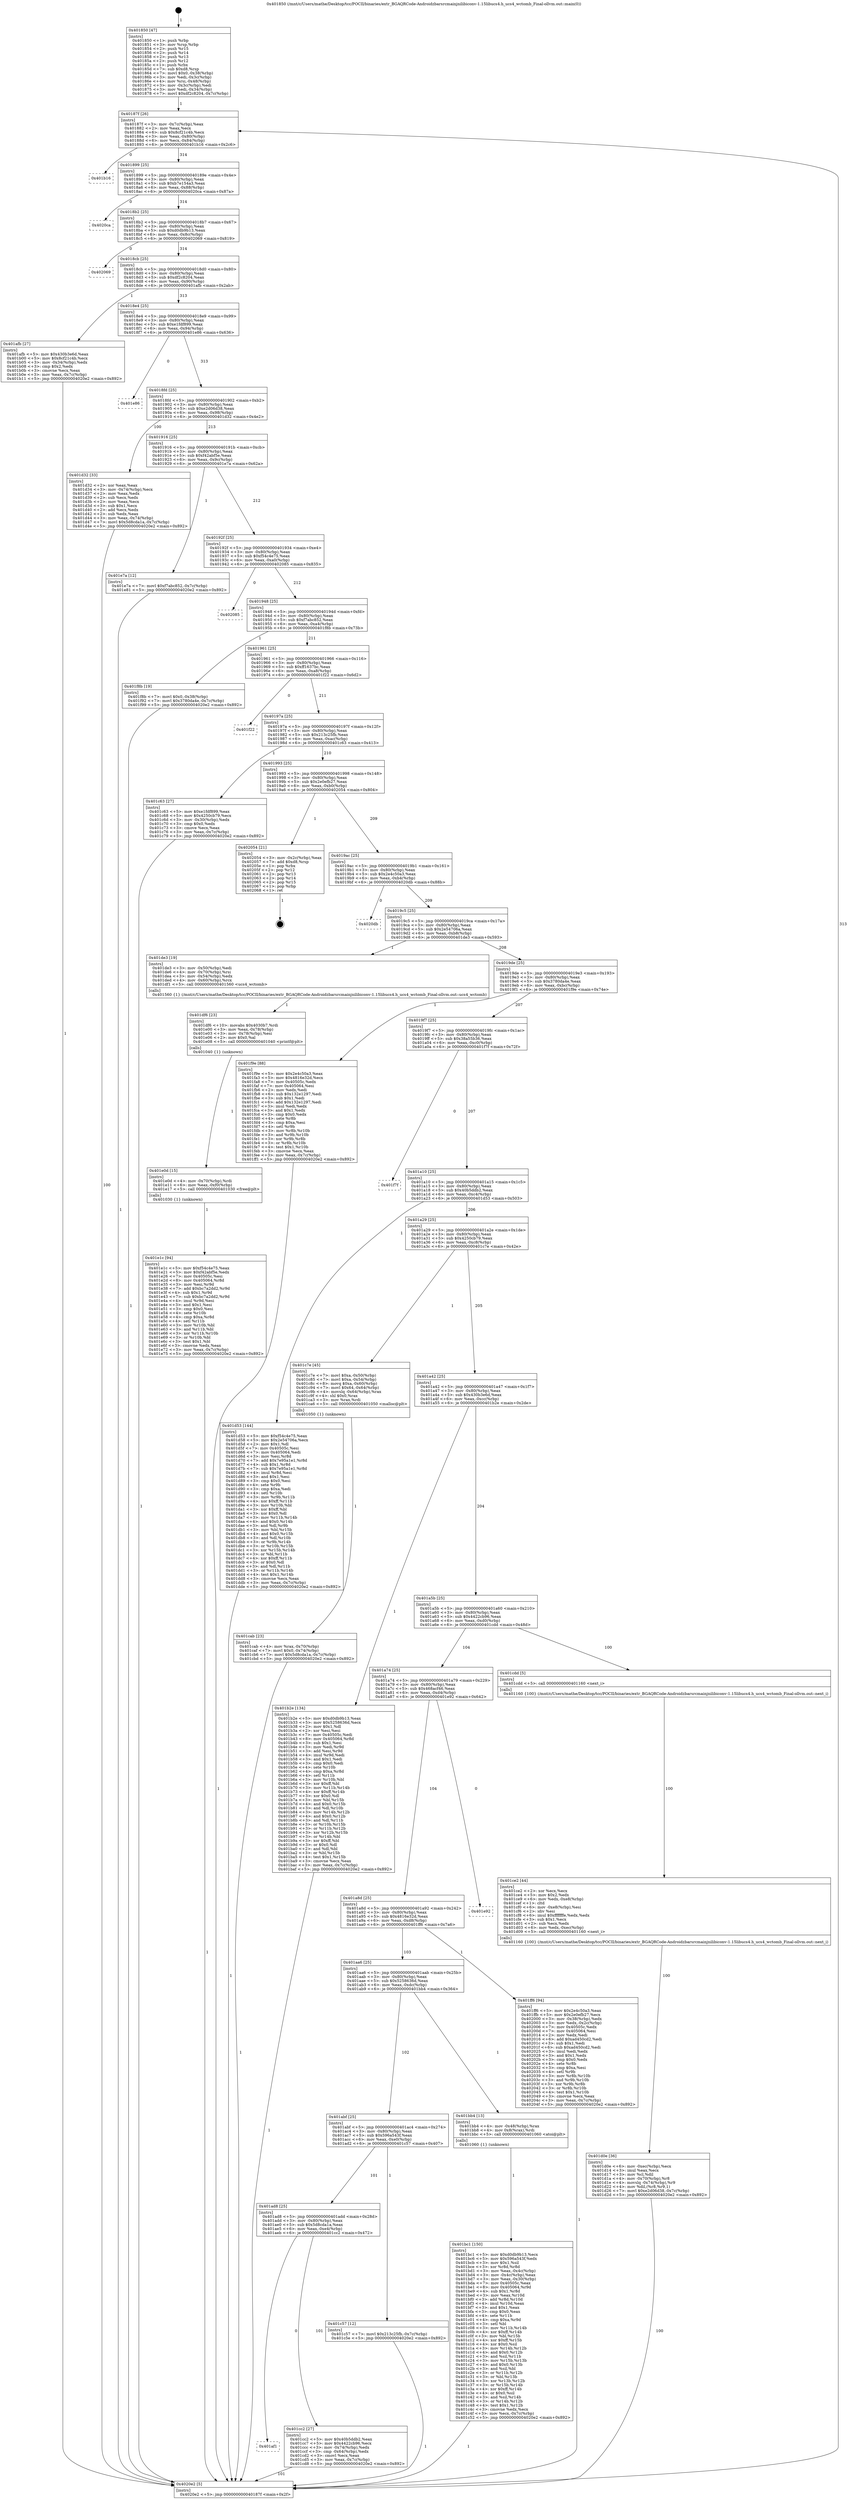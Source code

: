 digraph "0x401850" {
  label = "0x401850 (/mnt/c/Users/mathe/Desktop/tcc/POCII/binaries/extr_BGAQRCode-Androidzbarsrcmainjnilibiconv-1.15libucs4.h_ucs4_wctomb_Final-ollvm.out::main(0))"
  labelloc = "t"
  node[shape=record]

  Entry [label="",width=0.3,height=0.3,shape=circle,fillcolor=black,style=filled]
  "0x40187f" [label="{
     0x40187f [26]\l
     | [instrs]\l
     &nbsp;&nbsp;0x40187f \<+3\>: mov -0x7c(%rbp),%eax\l
     &nbsp;&nbsp;0x401882 \<+2\>: mov %eax,%ecx\l
     &nbsp;&nbsp;0x401884 \<+6\>: sub $0x8cf21c4b,%ecx\l
     &nbsp;&nbsp;0x40188a \<+3\>: mov %eax,-0x80(%rbp)\l
     &nbsp;&nbsp;0x40188d \<+6\>: mov %ecx,-0x84(%rbp)\l
     &nbsp;&nbsp;0x401893 \<+6\>: je 0000000000401b16 \<main+0x2c6\>\l
  }"]
  "0x401b16" [label="{
     0x401b16\l
  }", style=dashed]
  "0x401899" [label="{
     0x401899 [25]\l
     | [instrs]\l
     &nbsp;&nbsp;0x401899 \<+5\>: jmp 000000000040189e \<main+0x4e\>\l
     &nbsp;&nbsp;0x40189e \<+3\>: mov -0x80(%rbp),%eax\l
     &nbsp;&nbsp;0x4018a1 \<+5\>: sub $0xb7e154a3,%eax\l
     &nbsp;&nbsp;0x4018a6 \<+6\>: mov %eax,-0x88(%rbp)\l
     &nbsp;&nbsp;0x4018ac \<+6\>: je 00000000004020ca \<main+0x87a\>\l
  }"]
  Exit [label="",width=0.3,height=0.3,shape=circle,fillcolor=black,style=filled,peripheries=2]
  "0x4020ca" [label="{
     0x4020ca\l
  }", style=dashed]
  "0x4018b2" [label="{
     0x4018b2 [25]\l
     | [instrs]\l
     &nbsp;&nbsp;0x4018b2 \<+5\>: jmp 00000000004018b7 \<main+0x67\>\l
     &nbsp;&nbsp;0x4018b7 \<+3\>: mov -0x80(%rbp),%eax\l
     &nbsp;&nbsp;0x4018ba \<+5\>: sub $0xd0db9b13,%eax\l
     &nbsp;&nbsp;0x4018bf \<+6\>: mov %eax,-0x8c(%rbp)\l
     &nbsp;&nbsp;0x4018c5 \<+6\>: je 0000000000402069 \<main+0x819\>\l
  }"]
  "0x401e1c" [label="{
     0x401e1c [94]\l
     | [instrs]\l
     &nbsp;&nbsp;0x401e1c \<+5\>: mov $0xf54c4e75,%eax\l
     &nbsp;&nbsp;0x401e21 \<+5\>: mov $0xf42abf5e,%edx\l
     &nbsp;&nbsp;0x401e26 \<+7\>: mov 0x40505c,%esi\l
     &nbsp;&nbsp;0x401e2d \<+8\>: mov 0x405064,%r8d\l
     &nbsp;&nbsp;0x401e35 \<+3\>: mov %esi,%r9d\l
     &nbsp;&nbsp;0x401e38 \<+7\>: add $0xbc7a2dd2,%r9d\l
     &nbsp;&nbsp;0x401e3f \<+4\>: sub $0x1,%r9d\l
     &nbsp;&nbsp;0x401e43 \<+7\>: sub $0xbc7a2dd2,%r9d\l
     &nbsp;&nbsp;0x401e4a \<+4\>: imul %r9d,%esi\l
     &nbsp;&nbsp;0x401e4e \<+3\>: and $0x1,%esi\l
     &nbsp;&nbsp;0x401e51 \<+3\>: cmp $0x0,%esi\l
     &nbsp;&nbsp;0x401e54 \<+4\>: sete %r10b\l
     &nbsp;&nbsp;0x401e58 \<+4\>: cmp $0xa,%r8d\l
     &nbsp;&nbsp;0x401e5c \<+4\>: setl %r11b\l
     &nbsp;&nbsp;0x401e60 \<+3\>: mov %r10b,%bl\l
     &nbsp;&nbsp;0x401e63 \<+3\>: and %r11b,%bl\l
     &nbsp;&nbsp;0x401e66 \<+3\>: xor %r11b,%r10b\l
     &nbsp;&nbsp;0x401e69 \<+3\>: or %r10b,%bl\l
     &nbsp;&nbsp;0x401e6c \<+3\>: test $0x1,%bl\l
     &nbsp;&nbsp;0x401e6f \<+3\>: cmovne %edx,%eax\l
     &nbsp;&nbsp;0x401e72 \<+3\>: mov %eax,-0x7c(%rbp)\l
     &nbsp;&nbsp;0x401e75 \<+5\>: jmp 00000000004020e2 \<main+0x892\>\l
  }"]
  "0x402069" [label="{
     0x402069\l
  }", style=dashed]
  "0x4018cb" [label="{
     0x4018cb [25]\l
     | [instrs]\l
     &nbsp;&nbsp;0x4018cb \<+5\>: jmp 00000000004018d0 \<main+0x80\>\l
     &nbsp;&nbsp;0x4018d0 \<+3\>: mov -0x80(%rbp),%eax\l
     &nbsp;&nbsp;0x4018d3 \<+5\>: sub $0xdf2c8204,%eax\l
     &nbsp;&nbsp;0x4018d8 \<+6\>: mov %eax,-0x90(%rbp)\l
     &nbsp;&nbsp;0x4018de \<+6\>: je 0000000000401afb \<main+0x2ab\>\l
  }"]
  "0x401e0d" [label="{
     0x401e0d [15]\l
     | [instrs]\l
     &nbsp;&nbsp;0x401e0d \<+4\>: mov -0x70(%rbp),%rdi\l
     &nbsp;&nbsp;0x401e11 \<+6\>: mov %eax,-0xf0(%rbp)\l
     &nbsp;&nbsp;0x401e17 \<+5\>: call 0000000000401030 \<free@plt\>\l
     | [calls]\l
     &nbsp;&nbsp;0x401030 \{1\} (unknown)\l
  }"]
  "0x401afb" [label="{
     0x401afb [27]\l
     | [instrs]\l
     &nbsp;&nbsp;0x401afb \<+5\>: mov $0x430b3e6d,%eax\l
     &nbsp;&nbsp;0x401b00 \<+5\>: mov $0x8cf21c4b,%ecx\l
     &nbsp;&nbsp;0x401b05 \<+3\>: mov -0x34(%rbp),%edx\l
     &nbsp;&nbsp;0x401b08 \<+3\>: cmp $0x2,%edx\l
     &nbsp;&nbsp;0x401b0b \<+3\>: cmovne %ecx,%eax\l
     &nbsp;&nbsp;0x401b0e \<+3\>: mov %eax,-0x7c(%rbp)\l
     &nbsp;&nbsp;0x401b11 \<+5\>: jmp 00000000004020e2 \<main+0x892\>\l
  }"]
  "0x4018e4" [label="{
     0x4018e4 [25]\l
     | [instrs]\l
     &nbsp;&nbsp;0x4018e4 \<+5\>: jmp 00000000004018e9 \<main+0x99\>\l
     &nbsp;&nbsp;0x4018e9 \<+3\>: mov -0x80(%rbp),%eax\l
     &nbsp;&nbsp;0x4018ec \<+5\>: sub $0xe1fdf899,%eax\l
     &nbsp;&nbsp;0x4018f1 \<+6\>: mov %eax,-0x94(%rbp)\l
     &nbsp;&nbsp;0x4018f7 \<+6\>: je 0000000000401e86 \<main+0x636\>\l
  }"]
  "0x4020e2" [label="{
     0x4020e2 [5]\l
     | [instrs]\l
     &nbsp;&nbsp;0x4020e2 \<+5\>: jmp 000000000040187f \<main+0x2f\>\l
  }"]
  "0x401850" [label="{
     0x401850 [47]\l
     | [instrs]\l
     &nbsp;&nbsp;0x401850 \<+1\>: push %rbp\l
     &nbsp;&nbsp;0x401851 \<+3\>: mov %rsp,%rbp\l
     &nbsp;&nbsp;0x401854 \<+2\>: push %r15\l
     &nbsp;&nbsp;0x401856 \<+2\>: push %r14\l
     &nbsp;&nbsp;0x401858 \<+2\>: push %r13\l
     &nbsp;&nbsp;0x40185a \<+2\>: push %r12\l
     &nbsp;&nbsp;0x40185c \<+1\>: push %rbx\l
     &nbsp;&nbsp;0x40185d \<+7\>: sub $0xd8,%rsp\l
     &nbsp;&nbsp;0x401864 \<+7\>: movl $0x0,-0x38(%rbp)\l
     &nbsp;&nbsp;0x40186b \<+3\>: mov %edi,-0x3c(%rbp)\l
     &nbsp;&nbsp;0x40186e \<+4\>: mov %rsi,-0x48(%rbp)\l
     &nbsp;&nbsp;0x401872 \<+3\>: mov -0x3c(%rbp),%edi\l
     &nbsp;&nbsp;0x401875 \<+3\>: mov %edi,-0x34(%rbp)\l
     &nbsp;&nbsp;0x401878 \<+7\>: movl $0xdf2c8204,-0x7c(%rbp)\l
  }"]
  "0x401df6" [label="{
     0x401df6 [23]\l
     | [instrs]\l
     &nbsp;&nbsp;0x401df6 \<+10\>: movabs $0x4030b7,%rdi\l
     &nbsp;&nbsp;0x401e00 \<+3\>: mov %eax,-0x78(%rbp)\l
     &nbsp;&nbsp;0x401e03 \<+3\>: mov -0x78(%rbp),%esi\l
     &nbsp;&nbsp;0x401e06 \<+2\>: mov $0x0,%al\l
     &nbsp;&nbsp;0x401e08 \<+5\>: call 0000000000401040 \<printf@plt\>\l
     | [calls]\l
     &nbsp;&nbsp;0x401040 \{1\} (unknown)\l
  }"]
  "0x401e86" [label="{
     0x401e86\l
  }", style=dashed]
  "0x4018fd" [label="{
     0x4018fd [25]\l
     | [instrs]\l
     &nbsp;&nbsp;0x4018fd \<+5\>: jmp 0000000000401902 \<main+0xb2\>\l
     &nbsp;&nbsp;0x401902 \<+3\>: mov -0x80(%rbp),%eax\l
     &nbsp;&nbsp;0x401905 \<+5\>: sub $0xe2d06d38,%eax\l
     &nbsp;&nbsp;0x40190a \<+6\>: mov %eax,-0x98(%rbp)\l
     &nbsp;&nbsp;0x401910 \<+6\>: je 0000000000401d32 \<main+0x4e2\>\l
  }"]
  "0x401d0e" [label="{
     0x401d0e [36]\l
     | [instrs]\l
     &nbsp;&nbsp;0x401d0e \<+6\>: mov -0xec(%rbp),%ecx\l
     &nbsp;&nbsp;0x401d14 \<+3\>: imul %eax,%ecx\l
     &nbsp;&nbsp;0x401d17 \<+3\>: mov %cl,%dil\l
     &nbsp;&nbsp;0x401d1a \<+4\>: mov -0x70(%rbp),%r8\l
     &nbsp;&nbsp;0x401d1e \<+4\>: movslq -0x74(%rbp),%r9\l
     &nbsp;&nbsp;0x401d22 \<+4\>: mov %dil,(%r8,%r9,1)\l
     &nbsp;&nbsp;0x401d26 \<+7\>: movl $0xe2d06d38,-0x7c(%rbp)\l
     &nbsp;&nbsp;0x401d2d \<+5\>: jmp 00000000004020e2 \<main+0x892\>\l
  }"]
  "0x401d32" [label="{
     0x401d32 [33]\l
     | [instrs]\l
     &nbsp;&nbsp;0x401d32 \<+2\>: xor %eax,%eax\l
     &nbsp;&nbsp;0x401d34 \<+3\>: mov -0x74(%rbp),%ecx\l
     &nbsp;&nbsp;0x401d37 \<+2\>: mov %eax,%edx\l
     &nbsp;&nbsp;0x401d39 \<+2\>: sub %ecx,%edx\l
     &nbsp;&nbsp;0x401d3b \<+2\>: mov %eax,%ecx\l
     &nbsp;&nbsp;0x401d3d \<+3\>: sub $0x1,%ecx\l
     &nbsp;&nbsp;0x401d40 \<+2\>: add %ecx,%edx\l
     &nbsp;&nbsp;0x401d42 \<+2\>: sub %edx,%eax\l
     &nbsp;&nbsp;0x401d44 \<+3\>: mov %eax,-0x74(%rbp)\l
     &nbsp;&nbsp;0x401d47 \<+7\>: movl $0x5d8cda1a,-0x7c(%rbp)\l
     &nbsp;&nbsp;0x401d4e \<+5\>: jmp 00000000004020e2 \<main+0x892\>\l
  }"]
  "0x401916" [label="{
     0x401916 [25]\l
     | [instrs]\l
     &nbsp;&nbsp;0x401916 \<+5\>: jmp 000000000040191b \<main+0xcb\>\l
     &nbsp;&nbsp;0x40191b \<+3\>: mov -0x80(%rbp),%eax\l
     &nbsp;&nbsp;0x40191e \<+5\>: sub $0xf42abf5e,%eax\l
     &nbsp;&nbsp;0x401923 \<+6\>: mov %eax,-0x9c(%rbp)\l
     &nbsp;&nbsp;0x401929 \<+6\>: je 0000000000401e7a \<main+0x62a\>\l
  }"]
  "0x401ce2" [label="{
     0x401ce2 [44]\l
     | [instrs]\l
     &nbsp;&nbsp;0x401ce2 \<+2\>: xor %ecx,%ecx\l
     &nbsp;&nbsp;0x401ce4 \<+5\>: mov $0x2,%edx\l
     &nbsp;&nbsp;0x401ce9 \<+6\>: mov %edx,-0xe8(%rbp)\l
     &nbsp;&nbsp;0x401cef \<+1\>: cltd\l
     &nbsp;&nbsp;0x401cf0 \<+6\>: mov -0xe8(%rbp),%esi\l
     &nbsp;&nbsp;0x401cf6 \<+2\>: idiv %esi\l
     &nbsp;&nbsp;0x401cf8 \<+6\>: imul $0xfffffffe,%edx,%edx\l
     &nbsp;&nbsp;0x401cfe \<+3\>: sub $0x1,%ecx\l
     &nbsp;&nbsp;0x401d01 \<+2\>: sub %ecx,%edx\l
     &nbsp;&nbsp;0x401d03 \<+6\>: mov %edx,-0xec(%rbp)\l
     &nbsp;&nbsp;0x401d09 \<+5\>: call 0000000000401160 \<next_i\>\l
     | [calls]\l
     &nbsp;&nbsp;0x401160 \{100\} (/mnt/c/Users/mathe/Desktop/tcc/POCII/binaries/extr_BGAQRCode-Androidzbarsrcmainjnilibiconv-1.15libucs4.h_ucs4_wctomb_Final-ollvm.out::next_i)\l
  }"]
  "0x401e7a" [label="{
     0x401e7a [12]\l
     | [instrs]\l
     &nbsp;&nbsp;0x401e7a \<+7\>: movl $0xf7abc852,-0x7c(%rbp)\l
     &nbsp;&nbsp;0x401e81 \<+5\>: jmp 00000000004020e2 \<main+0x892\>\l
  }"]
  "0x40192f" [label="{
     0x40192f [25]\l
     | [instrs]\l
     &nbsp;&nbsp;0x40192f \<+5\>: jmp 0000000000401934 \<main+0xe4\>\l
     &nbsp;&nbsp;0x401934 \<+3\>: mov -0x80(%rbp),%eax\l
     &nbsp;&nbsp;0x401937 \<+5\>: sub $0xf54c4e75,%eax\l
     &nbsp;&nbsp;0x40193c \<+6\>: mov %eax,-0xa0(%rbp)\l
     &nbsp;&nbsp;0x401942 \<+6\>: je 0000000000402085 \<main+0x835\>\l
  }"]
  "0x401af1" [label="{
     0x401af1\l
  }", style=dashed]
  "0x402085" [label="{
     0x402085\l
  }", style=dashed]
  "0x401948" [label="{
     0x401948 [25]\l
     | [instrs]\l
     &nbsp;&nbsp;0x401948 \<+5\>: jmp 000000000040194d \<main+0xfd\>\l
     &nbsp;&nbsp;0x40194d \<+3\>: mov -0x80(%rbp),%eax\l
     &nbsp;&nbsp;0x401950 \<+5\>: sub $0xf7abc852,%eax\l
     &nbsp;&nbsp;0x401955 \<+6\>: mov %eax,-0xa4(%rbp)\l
     &nbsp;&nbsp;0x40195b \<+6\>: je 0000000000401f8b \<main+0x73b\>\l
  }"]
  "0x401cc2" [label="{
     0x401cc2 [27]\l
     | [instrs]\l
     &nbsp;&nbsp;0x401cc2 \<+5\>: mov $0x40b5ddb2,%eax\l
     &nbsp;&nbsp;0x401cc7 \<+5\>: mov $0x4422cb96,%ecx\l
     &nbsp;&nbsp;0x401ccc \<+3\>: mov -0x74(%rbp),%edx\l
     &nbsp;&nbsp;0x401ccf \<+3\>: cmp -0x64(%rbp),%edx\l
     &nbsp;&nbsp;0x401cd2 \<+3\>: cmovl %ecx,%eax\l
     &nbsp;&nbsp;0x401cd5 \<+3\>: mov %eax,-0x7c(%rbp)\l
     &nbsp;&nbsp;0x401cd8 \<+5\>: jmp 00000000004020e2 \<main+0x892\>\l
  }"]
  "0x401f8b" [label="{
     0x401f8b [19]\l
     | [instrs]\l
     &nbsp;&nbsp;0x401f8b \<+7\>: movl $0x0,-0x38(%rbp)\l
     &nbsp;&nbsp;0x401f92 \<+7\>: movl $0x3780da4e,-0x7c(%rbp)\l
     &nbsp;&nbsp;0x401f99 \<+5\>: jmp 00000000004020e2 \<main+0x892\>\l
  }"]
  "0x401961" [label="{
     0x401961 [25]\l
     | [instrs]\l
     &nbsp;&nbsp;0x401961 \<+5\>: jmp 0000000000401966 \<main+0x116\>\l
     &nbsp;&nbsp;0x401966 \<+3\>: mov -0x80(%rbp),%eax\l
     &nbsp;&nbsp;0x401969 \<+5\>: sub $0xff1637bc,%eax\l
     &nbsp;&nbsp;0x40196e \<+6\>: mov %eax,-0xa8(%rbp)\l
     &nbsp;&nbsp;0x401974 \<+6\>: je 0000000000401f22 \<main+0x6d2\>\l
  }"]
  "0x401cab" [label="{
     0x401cab [23]\l
     | [instrs]\l
     &nbsp;&nbsp;0x401cab \<+4\>: mov %rax,-0x70(%rbp)\l
     &nbsp;&nbsp;0x401caf \<+7\>: movl $0x0,-0x74(%rbp)\l
     &nbsp;&nbsp;0x401cb6 \<+7\>: movl $0x5d8cda1a,-0x7c(%rbp)\l
     &nbsp;&nbsp;0x401cbd \<+5\>: jmp 00000000004020e2 \<main+0x892\>\l
  }"]
  "0x401f22" [label="{
     0x401f22\l
  }", style=dashed]
  "0x40197a" [label="{
     0x40197a [25]\l
     | [instrs]\l
     &nbsp;&nbsp;0x40197a \<+5\>: jmp 000000000040197f \<main+0x12f\>\l
     &nbsp;&nbsp;0x40197f \<+3\>: mov -0x80(%rbp),%eax\l
     &nbsp;&nbsp;0x401982 \<+5\>: sub $0x213c25fb,%eax\l
     &nbsp;&nbsp;0x401987 \<+6\>: mov %eax,-0xac(%rbp)\l
     &nbsp;&nbsp;0x40198d \<+6\>: je 0000000000401c63 \<main+0x413\>\l
  }"]
  "0x401ad8" [label="{
     0x401ad8 [25]\l
     | [instrs]\l
     &nbsp;&nbsp;0x401ad8 \<+5\>: jmp 0000000000401add \<main+0x28d\>\l
     &nbsp;&nbsp;0x401add \<+3\>: mov -0x80(%rbp),%eax\l
     &nbsp;&nbsp;0x401ae0 \<+5\>: sub $0x5d8cda1a,%eax\l
     &nbsp;&nbsp;0x401ae5 \<+6\>: mov %eax,-0xe4(%rbp)\l
     &nbsp;&nbsp;0x401aeb \<+6\>: je 0000000000401cc2 \<main+0x472\>\l
  }"]
  "0x401c63" [label="{
     0x401c63 [27]\l
     | [instrs]\l
     &nbsp;&nbsp;0x401c63 \<+5\>: mov $0xe1fdf899,%eax\l
     &nbsp;&nbsp;0x401c68 \<+5\>: mov $0x4250cb79,%ecx\l
     &nbsp;&nbsp;0x401c6d \<+3\>: mov -0x30(%rbp),%edx\l
     &nbsp;&nbsp;0x401c70 \<+3\>: cmp $0x0,%edx\l
     &nbsp;&nbsp;0x401c73 \<+3\>: cmove %ecx,%eax\l
     &nbsp;&nbsp;0x401c76 \<+3\>: mov %eax,-0x7c(%rbp)\l
     &nbsp;&nbsp;0x401c79 \<+5\>: jmp 00000000004020e2 \<main+0x892\>\l
  }"]
  "0x401993" [label="{
     0x401993 [25]\l
     | [instrs]\l
     &nbsp;&nbsp;0x401993 \<+5\>: jmp 0000000000401998 \<main+0x148\>\l
     &nbsp;&nbsp;0x401998 \<+3\>: mov -0x80(%rbp),%eax\l
     &nbsp;&nbsp;0x40199b \<+5\>: sub $0x2e0efb27,%eax\l
     &nbsp;&nbsp;0x4019a0 \<+6\>: mov %eax,-0xb0(%rbp)\l
     &nbsp;&nbsp;0x4019a6 \<+6\>: je 0000000000402054 \<main+0x804\>\l
  }"]
  "0x401c57" [label="{
     0x401c57 [12]\l
     | [instrs]\l
     &nbsp;&nbsp;0x401c57 \<+7\>: movl $0x213c25fb,-0x7c(%rbp)\l
     &nbsp;&nbsp;0x401c5e \<+5\>: jmp 00000000004020e2 \<main+0x892\>\l
  }"]
  "0x402054" [label="{
     0x402054 [21]\l
     | [instrs]\l
     &nbsp;&nbsp;0x402054 \<+3\>: mov -0x2c(%rbp),%eax\l
     &nbsp;&nbsp;0x402057 \<+7\>: add $0xd8,%rsp\l
     &nbsp;&nbsp;0x40205e \<+1\>: pop %rbx\l
     &nbsp;&nbsp;0x40205f \<+2\>: pop %r12\l
     &nbsp;&nbsp;0x402061 \<+2\>: pop %r13\l
     &nbsp;&nbsp;0x402063 \<+2\>: pop %r14\l
     &nbsp;&nbsp;0x402065 \<+2\>: pop %r15\l
     &nbsp;&nbsp;0x402067 \<+1\>: pop %rbp\l
     &nbsp;&nbsp;0x402068 \<+1\>: ret\l
  }"]
  "0x4019ac" [label="{
     0x4019ac [25]\l
     | [instrs]\l
     &nbsp;&nbsp;0x4019ac \<+5\>: jmp 00000000004019b1 \<main+0x161\>\l
     &nbsp;&nbsp;0x4019b1 \<+3\>: mov -0x80(%rbp),%eax\l
     &nbsp;&nbsp;0x4019b4 \<+5\>: sub $0x2e4c50a3,%eax\l
     &nbsp;&nbsp;0x4019b9 \<+6\>: mov %eax,-0xb4(%rbp)\l
     &nbsp;&nbsp;0x4019bf \<+6\>: je 00000000004020db \<main+0x88b\>\l
  }"]
  "0x401bc1" [label="{
     0x401bc1 [150]\l
     | [instrs]\l
     &nbsp;&nbsp;0x401bc1 \<+5\>: mov $0xd0db9b13,%ecx\l
     &nbsp;&nbsp;0x401bc6 \<+5\>: mov $0x596a543f,%edx\l
     &nbsp;&nbsp;0x401bcb \<+3\>: mov $0x1,%sil\l
     &nbsp;&nbsp;0x401bce \<+3\>: xor %r8d,%r8d\l
     &nbsp;&nbsp;0x401bd1 \<+3\>: mov %eax,-0x4c(%rbp)\l
     &nbsp;&nbsp;0x401bd4 \<+3\>: mov -0x4c(%rbp),%eax\l
     &nbsp;&nbsp;0x401bd7 \<+3\>: mov %eax,-0x30(%rbp)\l
     &nbsp;&nbsp;0x401bda \<+7\>: mov 0x40505c,%eax\l
     &nbsp;&nbsp;0x401be1 \<+8\>: mov 0x405064,%r9d\l
     &nbsp;&nbsp;0x401be9 \<+4\>: sub $0x1,%r8d\l
     &nbsp;&nbsp;0x401bed \<+3\>: mov %eax,%r10d\l
     &nbsp;&nbsp;0x401bf0 \<+3\>: add %r8d,%r10d\l
     &nbsp;&nbsp;0x401bf3 \<+4\>: imul %r10d,%eax\l
     &nbsp;&nbsp;0x401bf7 \<+3\>: and $0x1,%eax\l
     &nbsp;&nbsp;0x401bfa \<+3\>: cmp $0x0,%eax\l
     &nbsp;&nbsp;0x401bfd \<+4\>: sete %r11b\l
     &nbsp;&nbsp;0x401c01 \<+4\>: cmp $0xa,%r9d\l
     &nbsp;&nbsp;0x401c05 \<+3\>: setl %bl\l
     &nbsp;&nbsp;0x401c08 \<+3\>: mov %r11b,%r14b\l
     &nbsp;&nbsp;0x401c0b \<+4\>: xor $0xff,%r14b\l
     &nbsp;&nbsp;0x401c0f \<+3\>: mov %bl,%r15b\l
     &nbsp;&nbsp;0x401c12 \<+4\>: xor $0xff,%r15b\l
     &nbsp;&nbsp;0x401c16 \<+4\>: xor $0x0,%sil\l
     &nbsp;&nbsp;0x401c1a \<+3\>: mov %r14b,%r12b\l
     &nbsp;&nbsp;0x401c1d \<+4\>: and $0x0,%r12b\l
     &nbsp;&nbsp;0x401c21 \<+3\>: and %sil,%r11b\l
     &nbsp;&nbsp;0x401c24 \<+3\>: mov %r15b,%r13b\l
     &nbsp;&nbsp;0x401c27 \<+4\>: and $0x0,%r13b\l
     &nbsp;&nbsp;0x401c2b \<+3\>: and %sil,%bl\l
     &nbsp;&nbsp;0x401c2e \<+3\>: or %r11b,%r12b\l
     &nbsp;&nbsp;0x401c31 \<+3\>: or %bl,%r13b\l
     &nbsp;&nbsp;0x401c34 \<+3\>: xor %r13b,%r12b\l
     &nbsp;&nbsp;0x401c37 \<+3\>: or %r15b,%r14b\l
     &nbsp;&nbsp;0x401c3a \<+4\>: xor $0xff,%r14b\l
     &nbsp;&nbsp;0x401c3e \<+4\>: or $0x0,%sil\l
     &nbsp;&nbsp;0x401c42 \<+3\>: and %sil,%r14b\l
     &nbsp;&nbsp;0x401c45 \<+3\>: or %r14b,%r12b\l
     &nbsp;&nbsp;0x401c48 \<+4\>: test $0x1,%r12b\l
     &nbsp;&nbsp;0x401c4c \<+3\>: cmovne %edx,%ecx\l
     &nbsp;&nbsp;0x401c4f \<+3\>: mov %ecx,-0x7c(%rbp)\l
     &nbsp;&nbsp;0x401c52 \<+5\>: jmp 00000000004020e2 \<main+0x892\>\l
  }"]
  "0x4020db" [label="{
     0x4020db\l
  }", style=dashed]
  "0x4019c5" [label="{
     0x4019c5 [25]\l
     | [instrs]\l
     &nbsp;&nbsp;0x4019c5 \<+5\>: jmp 00000000004019ca \<main+0x17a\>\l
     &nbsp;&nbsp;0x4019ca \<+3\>: mov -0x80(%rbp),%eax\l
     &nbsp;&nbsp;0x4019cd \<+5\>: sub $0x2e54706a,%eax\l
     &nbsp;&nbsp;0x4019d2 \<+6\>: mov %eax,-0xb8(%rbp)\l
     &nbsp;&nbsp;0x4019d8 \<+6\>: je 0000000000401de3 \<main+0x593\>\l
  }"]
  "0x401abf" [label="{
     0x401abf [25]\l
     | [instrs]\l
     &nbsp;&nbsp;0x401abf \<+5\>: jmp 0000000000401ac4 \<main+0x274\>\l
     &nbsp;&nbsp;0x401ac4 \<+3\>: mov -0x80(%rbp),%eax\l
     &nbsp;&nbsp;0x401ac7 \<+5\>: sub $0x596a543f,%eax\l
     &nbsp;&nbsp;0x401acc \<+6\>: mov %eax,-0xe0(%rbp)\l
     &nbsp;&nbsp;0x401ad2 \<+6\>: je 0000000000401c57 \<main+0x407\>\l
  }"]
  "0x401de3" [label="{
     0x401de3 [19]\l
     | [instrs]\l
     &nbsp;&nbsp;0x401de3 \<+3\>: mov -0x50(%rbp),%edi\l
     &nbsp;&nbsp;0x401de6 \<+4\>: mov -0x70(%rbp),%rsi\l
     &nbsp;&nbsp;0x401dea \<+3\>: mov -0x54(%rbp),%edx\l
     &nbsp;&nbsp;0x401ded \<+4\>: mov -0x60(%rbp),%rcx\l
     &nbsp;&nbsp;0x401df1 \<+5\>: call 0000000000401560 \<ucs4_wctomb\>\l
     | [calls]\l
     &nbsp;&nbsp;0x401560 \{1\} (/mnt/c/Users/mathe/Desktop/tcc/POCII/binaries/extr_BGAQRCode-Androidzbarsrcmainjnilibiconv-1.15libucs4.h_ucs4_wctomb_Final-ollvm.out::ucs4_wctomb)\l
  }"]
  "0x4019de" [label="{
     0x4019de [25]\l
     | [instrs]\l
     &nbsp;&nbsp;0x4019de \<+5\>: jmp 00000000004019e3 \<main+0x193\>\l
     &nbsp;&nbsp;0x4019e3 \<+3\>: mov -0x80(%rbp),%eax\l
     &nbsp;&nbsp;0x4019e6 \<+5\>: sub $0x3780da4e,%eax\l
     &nbsp;&nbsp;0x4019eb \<+6\>: mov %eax,-0xbc(%rbp)\l
     &nbsp;&nbsp;0x4019f1 \<+6\>: je 0000000000401f9e \<main+0x74e\>\l
  }"]
  "0x401bb4" [label="{
     0x401bb4 [13]\l
     | [instrs]\l
     &nbsp;&nbsp;0x401bb4 \<+4\>: mov -0x48(%rbp),%rax\l
     &nbsp;&nbsp;0x401bb8 \<+4\>: mov 0x8(%rax),%rdi\l
     &nbsp;&nbsp;0x401bbc \<+5\>: call 0000000000401060 \<atoi@plt\>\l
     | [calls]\l
     &nbsp;&nbsp;0x401060 \{1\} (unknown)\l
  }"]
  "0x401f9e" [label="{
     0x401f9e [88]\l
     | [instrs]\l
     &nbsp;&nbsp;0x401f9e \<+5\>: mov $0x2e4c50a3,%eax\l
     &nbsp;&nbsp;0x401fa3 \<+5\>: mov $0x4816e32d,%ecx\l
     &nbsp;&nbsp;0x401fa8 \<+7\>: mov 0x40505c,%edx\l
     &nbsp;&nbsp;0x401faf \<+7\>: mov 0x405064,%esi\l
     &nbsp;&nbsp;0x401fb6 \<+2\>: mov %edx,%edi\l
     &nbsp;&nbsp;0x401fb8 \<+6\>: sub $0x132e1297,%edi\l
     &nbsp;&nbsp;0x401fbe \<+3\>: sub $0x1,%edi\l
     &nbsp;&nbsp;0x401fc1 \<+6\>: add $0x132e1297,%edi\l
     &nbsp;&nbsp;0x401fc7 \<+3\>: imul %edi,%edx\l
     &nbsp;&nbsp;0x401fca \<+3\>: and $0x1,%edx\l
     &nbsp;&nbsp;0x401fcd \<+3\>: cmp $0x0,%edx\l
     &nbsp;&nbsp;0x401fd0 \<+4\>: sete %r8b\l
     &nbsp;&nbsp;0x401fd4 \<+3\>: cmp $0xa,%esi\l
     &nbsp;&nbsp;0x401fd7 \<+4\>: setl %r9b\l
     &nbsp;&nbsp;0x401fdb \<+3\>: mov %r8b,%r10b\l
     &nbsp;&nbsp;0x401fde \<+3\>: and %r9b,%r10b\l
     &nbsp;&nbsp;0x401fe1 \<+3\>: xor %r9b,%r8b\l
     &nbsp;&nbsp;0x401fe4 \<+3\>: or %r8b,%r10b\l
     &nbsp;&nbsp;0x401fe7 \<+4\>: test $0x1,%r10b\l
     &nbsp;&nbsp;0x401feb \<+3\>: cmovne %ecx,%eax\l
     &nbsp;&nbsp;0x401fee \<+3\>: mov %eax,-0x7c(%rbp)\l
     &nbsp;&nbsp;0x401ff1 \<+5\>: jmp 00000000004020e2 \<main+0x892\>\l
  }"]
  "0x4019f7" [label="{
     0x4019f7 [25]\l
     | [instrs]\l
     &nbsp;&nbsp;0x4019f7 \<+5\>: jmp 00000000004019fc \<main+0x1ac\>\l
     &nbsp;&nbsp;0x4019fc \<+3\>: mov -0x80(%rbp),%eax\l
     &nbsp;&nbsp;0x4019ff \<+5\>: sub $0x38a55b36,%eax\l
     &nbsp;&nbsp;0x401a04 \<+6\>: mov %eax,-0xc0(%rbp)\l
     &nbsp;&nbsp;0x401a0a \<+6\>: je 0000000000401f7f \<main+0x72f\>\l
  }"]
  "0x401aa6" [label="{
     0x401aa6 [25]\l
     | [instrs]\l
     &nbsp;&nbsp;0x401aa6 \<+5\>: jmp 0000000000401aab \<main+0x25b\>\l
     &nbsp;&nbsp;0x401aab \<+3\>: mov -0x80(%rbp),%eax\l
     &nbsp;&nbsp;0x401aae \<+5\>: sub $0x5258636d,%eax\l
     &nbsp;&nbsp;0x401ab3 \<+6\>: mov %eax,-0xdc(%rbp)\l
     &nbsp;&nbsp;0x401ab9 \<+6\>: je 0000000000401bb4 \<main+0x364\>\l
  }"]
  "0x401f7f" [label="{
     0x401f7f\l
  }", style=dashed]
  "0x401a10" [label="{
     0x401a10 [25]\l
     | [instrs]\l
     &nbsp;&nbsp;0x401a10 \<+5\>: jmp 0000000000401a15 \<main+0x1c5\>\l
     &nbsp;&nbsp;0x401a15 \<+3\>: mov -0x80(%rbp),%eax\l
     &nbsp;&nbsp;0x401a18 \<+5\>: sub $0x40b5ddb2,%eax\l
     &nbsp;&nbsp;0x401a1d \<+6\>: mov %eax,-0xc4(%rbp)\l
     &nbsp;&nbsp;0x401a23 \<+6\>: je 0000000000401d53 \<main+0x503\>\l
  }"]
  "0x401ff6" [label="{
     0x401ff6 [94]\l
     | [instrs]\l
     &nbsp;&nbsp;0x401ff6 \<+5\>: mov $0x2e4c50a3,%eax\l
     &nbsp;&nbsp;0x401ffb \<+5\>: mov $0x2e0efb27,%ecx\l
     &nbsp;&nbsp;0x402000 \<+3\>: mov -0x38(%rbp),%edx\l
     &nbsp;&nbsp;0x402003 \<+3\>: mov %edx,-0x2c(%rbp)\l
     &nbsp;&nbsp;0x402006 \<+7\>: mov 0x40505c,%edx\l
     &nbsp;&nbsp;0x40200d \<+7\>: mov 0x405064,%esi\l
     &nbsp;&nbsp;0x402014 \<+2\>: mov %edx,%edi\l
     &nbsp;&nbsp;0x402016 \<+6\>: add $0xad450cd2,%edi\l
     &nbsp;&nbsp;0x40201c \<+3\>: sub $0x1,%edi\l
     &nbsp;&nbsp;0x40201f \<+6\>: sub $0xad450cd2,%edi\l
     &nbsp;&nbsp;0x402025 \<+3\>: imul %edi,%edx\l
     &nbsp;&nbsp;0x402028 \<+3\>: and $0x1,%edx\l
     &nbsp;&nbsp;0x40202b \<+3\>: cmp $0x0,%edx\l
     &nbsp;&nbsp;0x40202e \<+4\>: sete %r8b\l
     &nbsp;&nbsp;0x402032 \<+3\>: cmp $0xa,%esi\l
     &nbsp;&nbsp;0x402035 \<+4\>: setl %r9b\l
     &nbsp;&nbsp;0x402039 \<+3\>: mov %r8b,%r10b\l
     &nbsp;&nbsp;0x40203c \<+3\>: and %r9b,%r10b\l
     &nbsp;&nbsp;0x40203f \<+3\>: xor %r9b,%r8b\l
     &nbsp;&nbsp;0x402042 \<+3\>: or %r8b,%r10b\l
     &nbsp;&nbsp;0x402045 \<+4\>: test $0x1,%r10b\l
     &nbsp;&nbsp;0x402049 \<+3\>: cmovne %ecx,%eax\l
     &nbsp;&nbsp;0x40204c \<+3\>: mov %eax,-0x7c(%rbp)\l
     &nbsp;&nbsp;0x40204f \<+5\>: jmp 00000000004020e2 \<main+0x892\>\l
  }"]
  "0x401d53" [label="{
     0x401d53 [144]\l
     | [instrs]\l
     &nbsp;&nbsp;0x401d53 \<+5\>: mov $0xf54c4e75,%eax\l
     &nbsp;&nbsp;0x401d58 \<+5\>: mov $0x2e54706a,%ecx\l
     &nbsp;&nbsp;0x401d5d \<+2\>: mov $0x1,%dl\l
     &nbsp;&nbsp;0x401d5f \<+7\>: mov 0x40505c,%esi\l
     &nbsp;&nbsp;0x401d66 \<+7\>: mov 0x405064,%edi\l
     &nbsp;&nbsp;0x401d6d \<+3\>: mov %esi,%r8d\l
     &nbsp;&nbsp;0x401d70 \<+7\>: add $0x7e95a1e1,%r8d\l
     &nbsp;&nbsp;0x401d77 \<+4\>: sub $0x1,%r8d\l
     &nbsp;&nbsp;0x401d7b \<+7\>: sub $0x7e95a1e1,%r8d\l
     &nbsp;&nbsp;0x401d82 \<+4\>: imul %r8d,%esi\l
     &nbsp;&nbsp;0x401d86 \<+3\>: and $0x1,%esi\l
     &nbsp;&nbsp;0x401d89 \<+3\>: cmp $0x0,%esi\l
     &nbsp;&nbsp;0x401d8c \<+4\>: sete %r9b\l
     &nbsp;&nbsp;0x401d90 \<+3\>: cmp $0xa,%edi\l
     &nbsp;&nbsp;0x401d93 \<+4\>: setl %r10b\l
     &nbsp;&nbsp;0x401d97 \<+3\>: mov %r9b,%r11b\l
     &nbsp;&nbsp;0x401d9a \<+4\>: xor $0xff,%r11b\l
     &nbsp;&nbsp;0x401d9e \<+3\>: mov %r10b,%bl\l
     &nbsp;&nbsp;0x401da1 \<+3\>: xor $0xff,%bl\l
     &nbsp;&nbsp;0x401da4 \<+3\>: xor $0x0,%dl\l
     &nbsp;&nbsp;0x401da7 \<+3\>: mov %r11b,%r14b\l
     &nbsp;&nbsp;0x401daa \<+4\>: and $0x0,%r14b\l
     &nbsp;&nbsp;0x401dae \<+3\>: and %dl,%r9b\l
     &nbsp;&nbsp;0x401db1 \<+3\>: mov %bl,%r15b\l
     &nbsp;&nbsp;0x401db4 \<+4\>: and $0x0,%r15b\l
     &nbsp;&nbsp;0x401db8 \<+3\>: and %dl,%r10b\l
     &nbsp;&nbsp;0x401dbb \<+3\>: or %r9b,%r14b\l
     &nbsp;&nbsp;0x401dbe \<+3\>: or %r10b,%r15b\l
     &nbsp;&nbsp;0x401dc1 \<+3\>: xor %r15b,%r14b\l
     &nbsp;&nbsp;0x401dc4 \<+3\>: or %bl,%r11b\l
     &nbsp;&nbsp;0x401dc7 \<+4\>: xor $0xff,%r11b\l
     &nbsp;&nbsp;0x401dcb \<+3\>: or $0x0,%dl\l
     &nbsp;&nbsp;0x401dce \<+3\>: and %dl,%r11b\l
     &nbsp;&nbsp;0x401dd1 \<+3\>: or %r11b,%r14b\l
     &nbsp;&nbsp;0x401dd4 \<+4\>: test $0x1,%r14b\l
     &nbsp;&nbsp;0x401dd8 \<+3\>: cmovne %ecx,%eax\l
     &nbsp;&nbsp;0x401ddb \<+3\>: mov %eax,-0x7c(%rbp)\l
     &nbsp;&nbsp;0x401dde \<+5\>: jmp 00000000004020e2 \<main+0x892\>\l
  }"]
  "0x401a29" [label="{
     0x401a29 [25]\l
     | [instrs]\l
     &nbsp;&nbsp;0x401a29 \<+5\>: jmp 0000000000401a2e \<main+0x1de\>\l
     &nbsp;&nbsp;0x401a2e \<+3\>: mov -0x80(%rbp),%eax\l
     &nbsp;&nbsp;0x401a31 \<+5\>: sub $0x4250cb79,%eax\l
     &nbsp;&nbsp;0x401a36 \<+6\>: mov %eax,-0xc8(%rbp)\l
     &nbsp;&nbsp;0x401a3c \<+6\>: je 0000000000401c7e \<main+0x42e\>\l
  }"]
  "0x401a8d" [label="{
     0x401a8d [25]\l
     | [instrs]\l
     &nbsp;&nbsp;0x401a8d \<+5\>: jmp 0000000000401a92 \<main+0x242\>\l
     &nbsp;&nbsp;0x401a92 \<+3\>: mov -0x80(%rbp),%eax\l
     &nbsp;&nbsp;0x401a95 \<+5\>: sub $0x4816e32d,%eax\l
     &nbsp;&nbsp;0x401a9a \<+6\>: mov %eax,-0xd8(%rbp)\l
     &nbsp;&nbsp;0x401aa0 \<+6\>: je 0000000000401ff6 \<main+0x7a6\>\l
  }"]
  "0x401c7e" [label="{
     0x401c7e [45]\l
     | [instrs]\l
     &nbsp;&nbsp;0x401c7e \<+7\>: movl $0xa,-0x50(%rbp)\l
     &nbsp;&nbsp;0x401c85 \<+7\>: movl $0xa,-0x54(%rbp)\l
     &nbsp;&nbsp;0x401c8c \<+8\>: movq $0xa,-0x60(%rbp)\l
     &nbsp;&nbsp;0x401c94 \<+7\>: movl $0x64,-0x64(%rbp)\l
     &nbsp;&nbsp;0x401c9b \<+4\>: movslq -0x64(%rbp),%rax\l
     &nbsp;&nbsp;0x401c9f \<+4\>: shl $0x0,%rax\l
     &nbsp;&nbsp;0x401ca3 \<+3\>: mov %rax,%rdi\l
     &nbsp;&nbsp;0x401ca6 \<+5\>: call 0000000000401050 \<malloc@plt\>\l
     | [calls]\l
     &nbsp;&nbsp;0x401050 \{1\} (unknown)\l
  }"]
  "0x401a42" [label="{
     0x401a42 [25]\l
     | [instrs]\l
     &nbsp;&nbsp;0x401a42 \<+5\>: jmp 0000000000401a47 \<main+0x1f7\>\l
     &nbsp;&nbsp;0x401a47 \<+3\>: mov -0x80(%rbp),%eax\l
     &nbsp;&nbsp;0x401a4a \<+5\>: sub $0x430b3e6d,%eax\l
     &nbsp;&nbsp;0x401a4f \<+6\>: mov %eax,-0xcc(%rbp)\l
     &nbsp;&nbsp;0x401a55 \<+6\>: je 0000000000401b2e \<main+0x2de\>\l
  }"]
  "0x401e92" [label="{
     0x401e92\l
  }", style=dashed]
  "0x401b2e" [label="{
     0x401b2e [134]\l
     | [instrs]\l
     &nbsp;&nbsp;0x401b2e \<+5\>: mov $0xd0db9b13,%eax\l
     &nbsp;&nbsp;0x401b33 \<+5\>: mov $0x5258636d,%ecx\l
     &nbsp;&nbsp;0x401b38 \<+2\>: mov $0x1,%dl\l
     &nbsp;&nbsp;0x401b3a \<+2\>: xor %esi,%esi\l
     &nbsp;&nbsp;0x401b3c \<+7\>: mov 0x40505c,%edi\l
     &nbsp;&nbsp;0x401b43 \<+8\>: mov 0x405064,%r8d\l
     &nbsp;&nbsp;0x401b4b \<+3\>: sub $0x1,%esi\l
     &nbsp;&nbsp;0x401b4e \<+3\>: mov %edi,%r9d\l
     &nbsp;&nbsp;0x401b51 \<+3\>: add %esi,%r9d\l
     &nbsp;&nbsp;0x401b54 \<+4\>: imul %r9d,%edi\l
     &nbsp;&nbsp;0x401b58 \<+3\>: and $0x1,%edi\l
     &nbsp;&nbsp;0x401b5b \<+3\>: cmp $0x0,%edi\l
     &nbsp;&nbsp;0x401b5e \<+4\>: sete %r10b\l
     &nbsp;&nbsp;0x401b62 \<+4\>: cmp $0xa,%r8d\l
     &nbsp;&nbsp;0x401b66 \<+4\>: setl %r11b\l
     &nbsp;&nbsp;0x401b6a \<+3\>: mov %r10b,%bl\l
     &nbsp;&nbsp;0x401b6d \<+3\>: xor $0xff,%bl\l
     &nbsp;&nbsp;0x401b70 \<+3\>: mov %r11b,%r14b\l
     &nbsp;&nbsp;0x401b73 \<+4\>: xor $0xff,%r14b\l
     &nbsp;&nbsp;0x401b77 \<+3\>: xor $0x0,%dl\l
     &nbsp;&nbsp;0x401b7a \<+3\>: mov %bl,%r15b\l
     &nbsp;&nbsp;0x401b7d \<+4\>: and $0x0,%r15b\l
     &nbsp;&nbsp;0x401b81 \<+3\>: and %dl,%r10b\l
     &nbsp;&nbsp;0x401b84 \<+3\>: mov %r14b,%r12b\l
     &nbsp;&nbsp;0x401b87 \<+4\>: and $0x0,%r12b\l
     &nbsp;&nbsp;0x401b8b \<+3\>: and %dl,%r11b\l
     &nbsp;&nbsp;0x401b8e \<+3\>: or %r10b,%r15b\l
     &nbsp;&nbsp;0x401b91 \<+3\>: or %r11b,%r12b\l
     &nbsp;&nbsp;0x401b94 \<+3\>: xor %r12b,%r15b\l
     &nbsp;&nbsp;0x401b97 \<+3\>: or %r14b,%bl\l
     &nbsp;&nbsp;0x401b9a \<+3\>: xor $0xff,%bl\l
     &nbsp;&nbsp;0x401b9d \<+3\>: or $0x0,%dl\l
     &nbsp;&nbsp;0x401ba0 \<+2\>: and %dl,%bl\l
     &nbsp;&nbsp;0x401ba2 \<+3\>: or %bl,%r15b\l
     &nbsp;&nbsp;0x401ba5 \<+4\>: test $0x1,%r15b\l
     &nbsp;&nbsp;0x401ba9 \<+3\>: cmovne %ecx,%eax\l
     &nbsp;&nbsp;0x401bac \<+3\>: mov %eax,-0x7c(%rbp)\l
     &nbsp;&nbsp;0x401baf \<+5\>: jmp 00000000004020e2 \<main+0x892\>\l
  }"]
  "0x401a5b" [label="{
     0x401a5b [25]\l
     | [instrs]\l
     &nbsp;&nbsp;0x401a5b \<+5\>: jmp 0000000000401a60 \<main+0x210\>\l
     &nbsp;&nbsp;0x401a60 \<+3\>: mov -0x80(%rbp),%eax\l
     &nbsp;&nbsp;0x401a63 \<+5\>: sub $0x4422cb96,%eax\l
     &nbsp;&nbsp;0x401a68 \<+6\>: mov %eax,-0xd0(%rbp)\l
     &nbsp;&nbsp;0x401a6e \<+6\>: je 0000000000401cdd \<main+0x48d\>\l
  }"]
  "0x401a74" [label="{
     0x401a74 [25]\l
     | [instrs]\l
     &nbsp;&nbsp;0x401a74 \<+5\>: jmp 0000000000401a79 \<main+0x229\>\l
     &nbsp;&nbsp;0x401a79 \<+3\>: mov -0x80(%rbp),%eax\l
     &nbsp;&nbsp;0x401a7c \<+5\>: sub $0x468acf46,%eax\l
     &nbsp;&nbsp;0x401a81 \<+6\>: mov %eax,-0xd4(%rbp)\l
     &nbsp;&nbsp;0x401a87 \<+6\>: je 0000000000401e92 \<main+0x642\>\l
  }"]
  "0x401cdd" [label="{
     0x401cdd [5]\l
     | [instrs]\l
     &nbsp;&nbsp;0x401cdd \<+5\>: call 0000000000401160 \<next_i\>\l
     | [calls]\l
     &nbsp;&nbsp;0x401160 \{100\} (/mnt/c/Users/mathe/Desktop/tcc/POCII/binaries/extr_BGAQRCode-Androidzbarsrcmainjnilibiconv-1.15libucs4.h_ucs4_wctomb_Final-ollvm.out::next_i)\l
  }"]
  Entry -> "0x401850" [label=" 1"]
  "0x40187f" -> "0x401b16" [label=" 0"]
  "0x40187f" -> "0x401899" [label=" 314"]
  "0x402054" -> Exit [label=" 1"]
  "0x401899" -> "0x4020ca" [label=" 0"]
  "0x401899" -> "0x4018b2" [label=" 314"]
  "0x401ff6" -> "0x4020e2" [label=" 1"]
  "0x4018b2" -> "0x402069" [label=" 0"]
  "0x4018b2" -> "0x4018cb" [label=" 314"]
  "0x401f9e" -> "0x4020e2" [label=" 1"]
  "0x4018cb" -> "0x401afb" [label=" 1"]
  "0x4018cb" -> "0x4018e4" [label=" 313"]
  "0x401afb" -> "0x4020e2" [label=" 1"]
  "0x401850" -> "0x40187f" [label=" 1"]
  "0x4020e2" -> "0x40187f" [label=" 313"]
  "0x401f8b" -> "0x4020e2" [label=" 1"]
  "0x4018e4" -> "0x401e86" [label=" 0"]
  "0x4018e4" -> "0x4018fd" [label=" 313"]
  "0x401e7a" -> "0x4020e2" [label=" 1"]
  "0x4018fd" -> "0x401d32" [label=" 100"]
  "0x4018fd" -> "0x401916" [label=" 213"]
  "0x401e1c" -> "0x4020e2" [label=" 1"]
  "0x401916" -> "0x401e7a" [label=" 1"]
  "0x401916" -> "0x40192f" [label=" 212"]
  "0x401e0d" -> "0x401e1c" [label=" 1"]
  "0x40192f" -> "0x402085" [label=" 0"]
  "0x40192f" -> "0x401948" [label=" 212"]
  "0x401df6" -> "0x401e0d" [label=" 1"]
  "0x401948" -> "0x401f8b" [label=" 1"]
  "0x401948" -> "0x401961" [label=" 211"]
  "0x401de3" -> "0x401df6" [label=" 1"]
  "0x401961" -> "0x401f22" [label=" 0"]
  "0x401961" -> "0x40197a" [label=" 211"]
  "0x401d32" -> "0x4020e2" [label=" 100"]
  "0x40197a" -> "0x401c63" [label=" 1"]
  "0x40197a" -> "0x401993" [label=" 210"]
  "0x401d0e" -> "0x4020e2" [label=" 100"]
  "0x401993" -> "0x402054" [label=" 1"]
  "0x401993" -> "0x4019ac" [label=" 209"]
  "0x401ce2" -> "0x401d0e" [label=" 100"]
  "0x4019ac" -> "0x4020db" [label=" 0"]
  "0x4019ac" -> "0x4019c5" [label=" 209"]
  "0x401cc2" -> "0x4020e2" [label=" 101"]
  "0x4019c5" -> "0x401de3" [label=" 1"]
  "0x4019c5" -> "0x4019de" [label=" 208"]
  "0x401ad8" -> "0x401af1" [label=" 0"]
  "0x4019de" -> "0x401f9e" [label=" 1"]
  "0x4019de" -> "0x4019f7" [label=" 207"]
  "0x401ad8" -> "0x401cc2" [label=" 101"]
  "0x4019f7" -> "0x401f7f" [label=" 0"]
  "0x4019f7" -> "0x401a10" [label=" 207"]
  "0x401cab" -> "0x4020e2" [label=" 1"]
  "0x401a10" -> "0x401d53" [label=" 1"]
  "0x401a10" -> "0x401a29" [label=" 206"]
  "0x401c7e" -> "0x401cab" [label=" 1"]
  "0x401a29" -> "0x401c7e" [label=" 1"]
  "0x401a29" -> "0x401a42" [label=" 205"]
  "0x401c57" -> "0x4020e2" [label=" 1"]
  "0x401a42" -> "0x401b2e" [label=" 1"]
  "0x401a42" -> "0x401a5b" [label=" 204"]
  "0x401b2e" -> "0x4020e2" [label=" 1"]
  "0x401abf" -> "0x401ad8" [label=" 101"]
  "0x401a5b" -> "0x401cdd" [label=" 100"]
  "0x401a5b" -> "0x401a74" [label=" 104"]
  "0x401abf" -> "0x401c57" [label=" 1"]
  "0x401a74" -> "0x401e92" [label=" 0"]
  "0x401a74" -> "0x401a8d" [label=" 104"]
  "0x401c63" -> "0x4020e2" [label=" 1"]
  "0x401a8d" -> "0x401ff6" [label=" 1"]
  "0x401a8d" -> "0x401aa6" [label=" 103"]
  "0x401d53" -> "0x4020e2" [label=" 1"]
  "0x401aa6" -> "0x401bb4" [label=" 1"]
  "0x401aa6" -> "0x401abf" [label=" 102"]
  "0x401bb4" -> "0x401bc1" [label=" 1"]
  "0x401bc1" -> "0x4020e2" [label=" 1"]
  "0x401cdd" -> "0x401ce2" [label=" 100"]
}
